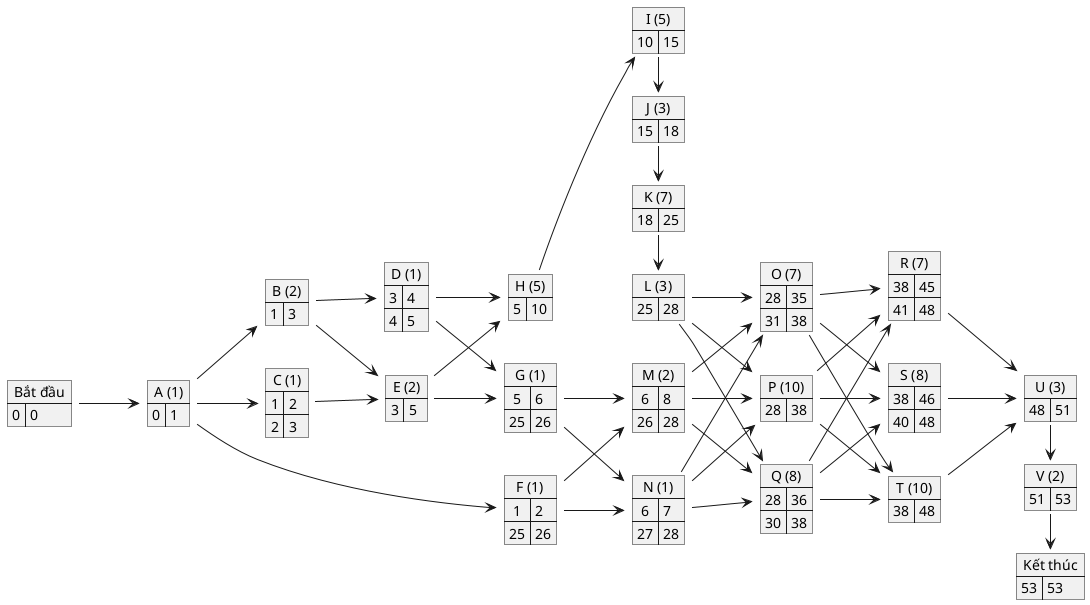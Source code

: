 @startuml AON
left to right direction

map "Bắt đầu" as BD {
    0 => 0
}
map "A (1)" as A {
    0 => 1
    0 => 1
}
map "B (2)" as B {
    1 => 3
    1 => 3
}
map "C (1)" as C {
    1 => 2
    2 => 3
}
map "D (1)" as D {
    3 => 4
    4 => 5
}
map "E (2)" as E {
    3 => 5
    3 => 5
}
map "F (1)" as F {
    1 => 2
    25 => 26
}
map "G (1)" as G {
    5 => 6
    25 => 26
}
map "H (5)" as H {
    5 => 10
    5 => 10
}
map "I (5)" as I {
    10 => 15
    10 => 15
}
map "J (3)" as J {
    15 => 18
    15 => 18
}
map "K (7)" as K {
    18 => 25
    18 => 25
}
map "L (3)" as L {
    25 => 28
    25 => 28
}
map "M (2)" as M {
    6 => 8
    26 => 28
}
map "N (1)" as N {
    6 => 7
    27 => 28
}
map "O (7)" as O {
    28 => 35
    31 => 38
}
map "P (10)" as P {
    28 => 38
    28 => 38
}
map "Q (8)" as Q {
    28 => 36
    30 => 38
}
map "R (7)" as R {
    38 => 45
    41 => 48
}
map "S (8)" as S {
    38 => 46
    40 => 48
}
map "T (10)" as T {
    38 => 48
    38 => 48
}
map "U (3)" as U {
    48 => 51
    48 => 51
}
map "V (2)" as V {
    51 => 53
    51 => 53
}
map "Kết thúc" as KT {
    53 => 53
}

BD --> A
A --> B
A --> C
A --> F
B --> D
B --> E
C --> E
D --> G
E --> G
D --> H
E --> H
H --> I
I -> J
J -> K
K -> L
F --> M
G --> M
F --> N
G --> N
L --> O
M --> O
N --> O
L --> P
M --> P
N --> P
L --> Q
M --> Q
N --> Q
O --> R
P --> R
Q --> R
O --> S
P --> S
Q --> S
O --> T
P --> T
Q --> T
R --> U
S --> U
T --> U
U -> V
V -> KT

@enduml
